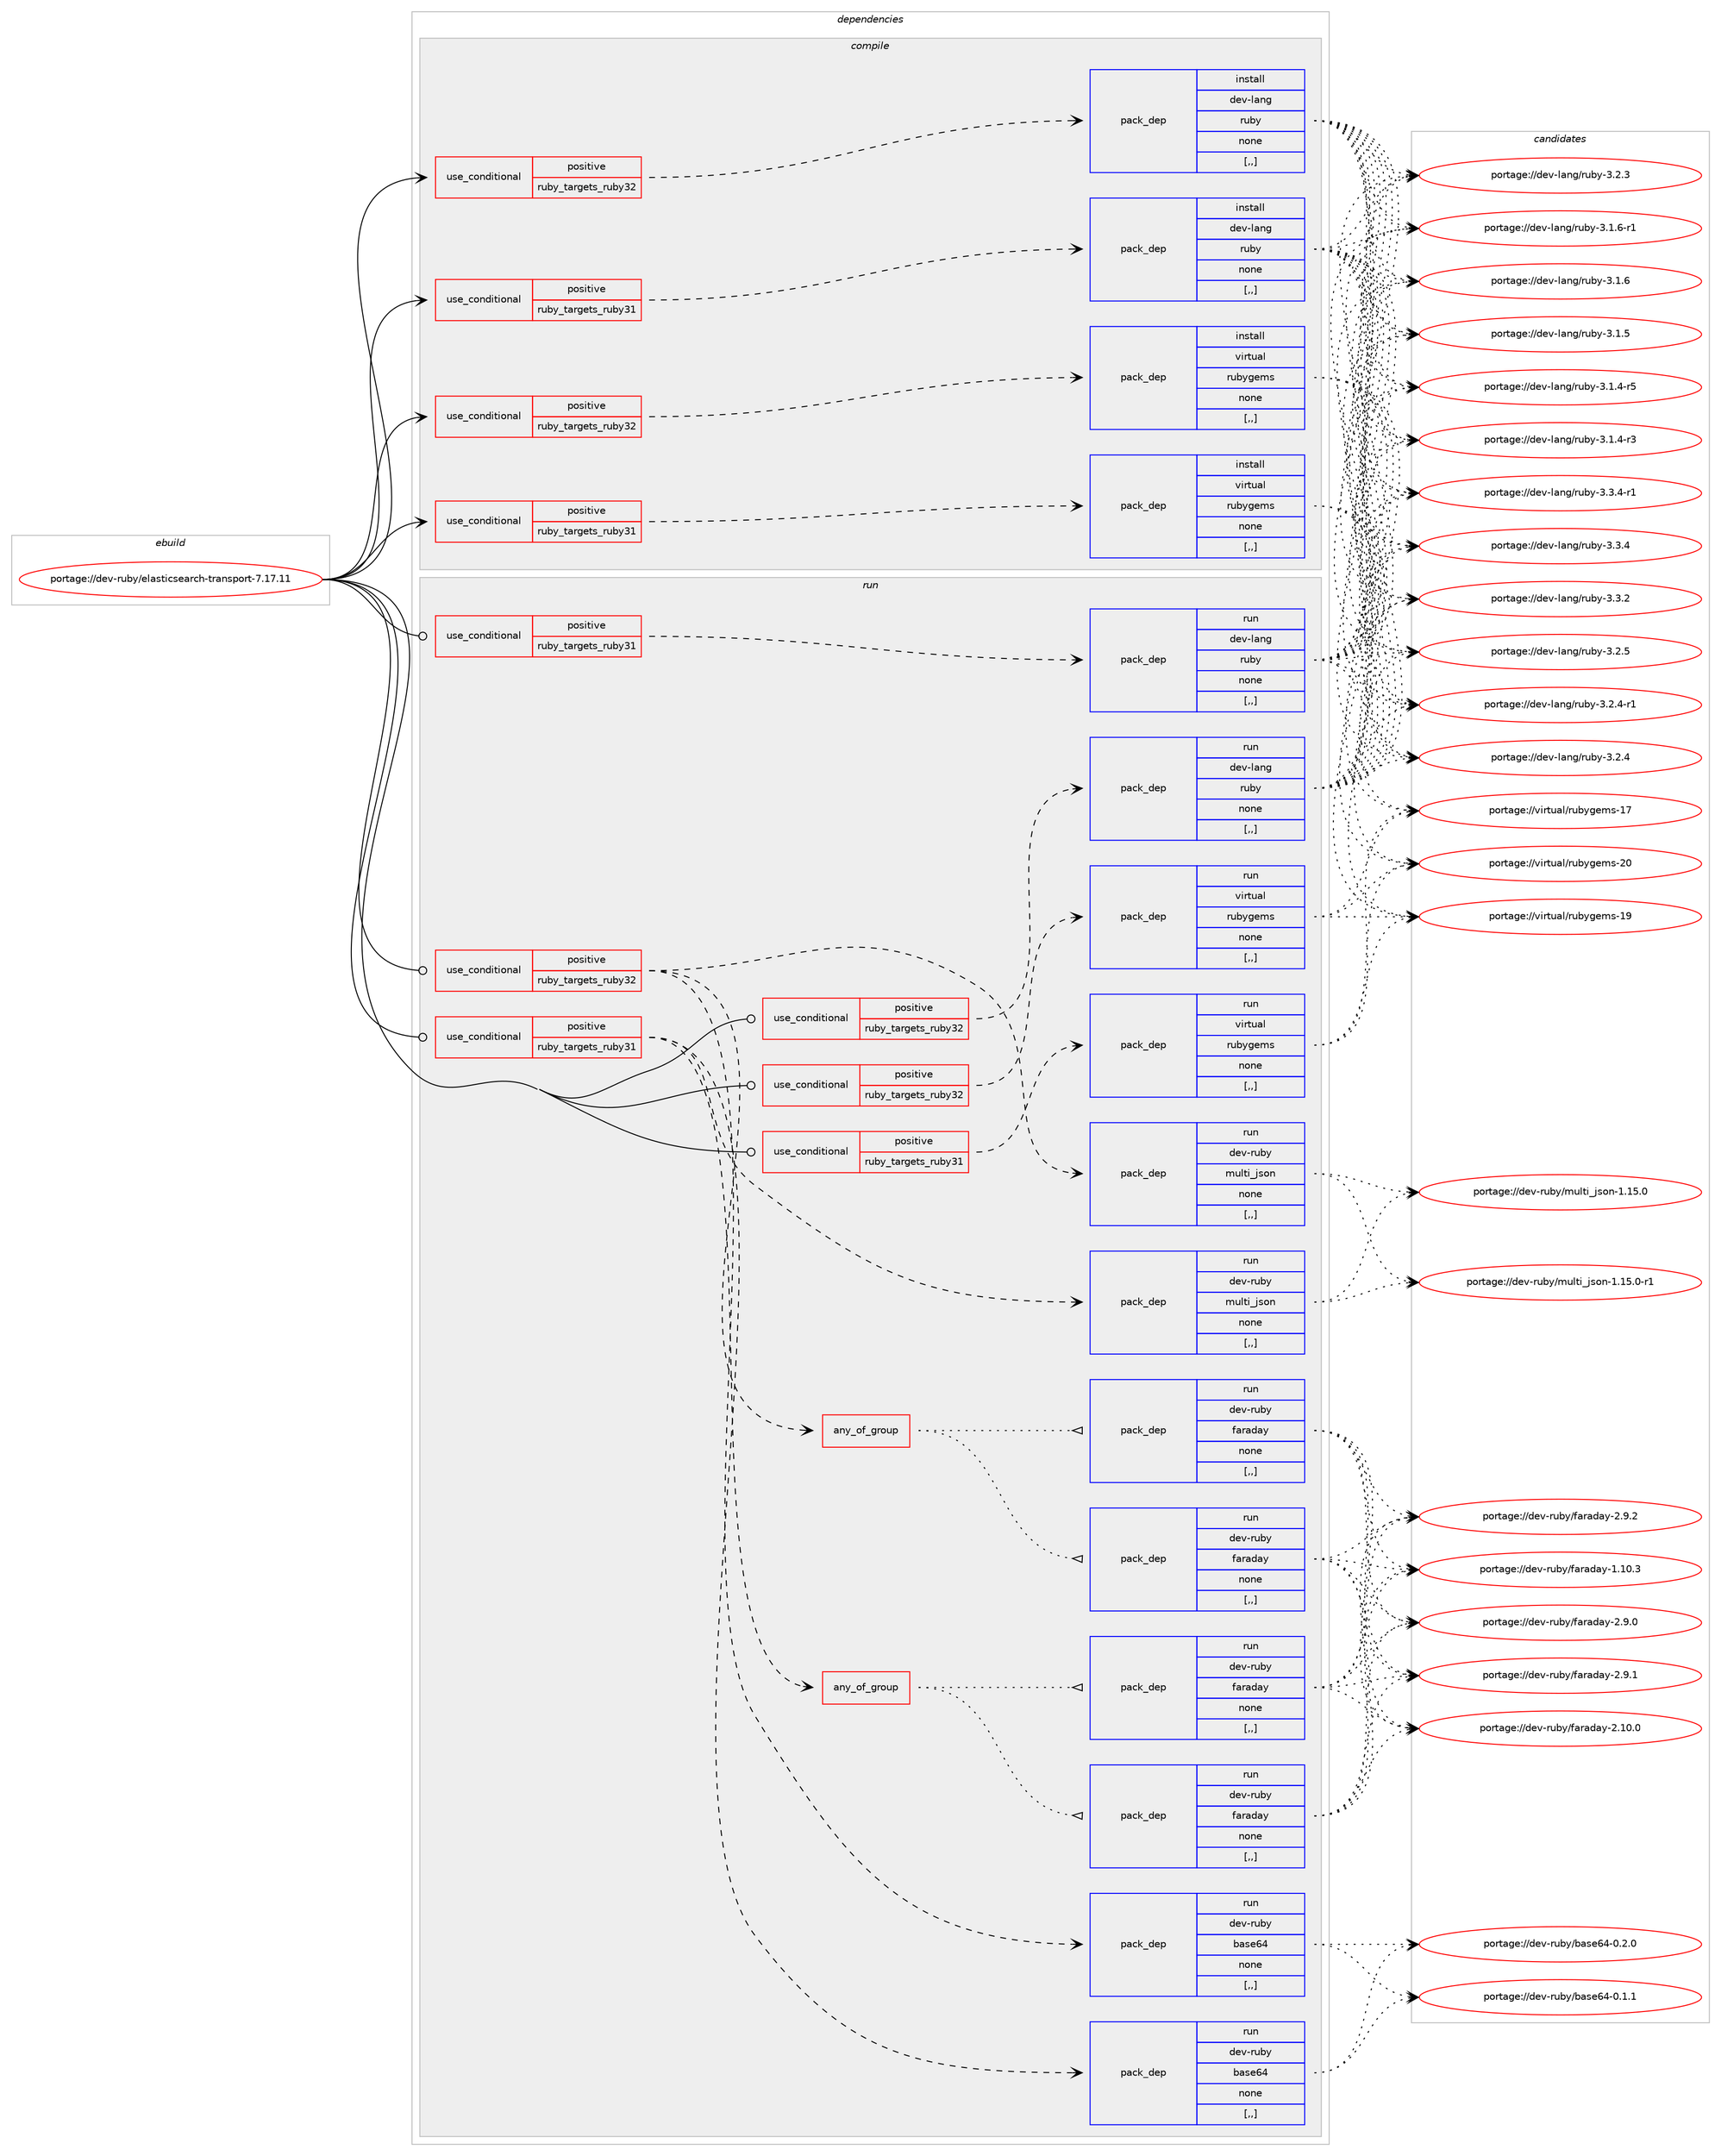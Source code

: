 digraph prolog {

# *************
# Graph options
# *************

newrank=true;
concentrate=true;
compound=true;
graph [rankdir=LR,fontname=Helvetica,fontsize=10,ranksep=1.5];#, ranksep=2.5, nodesep=0.2];
edge  [arrowhead=vee];
node  [fontname=Helvetica,fontsize=10];

# **********
# The ebuild
# **********

subgraph cluster_leftcol {
color=gray;
label=<<i>ebuild</i>>;
id [label="portage://dev-ruby/elasticsearch-transport-7.17.11", color=red, width=4, href="../dev-ruby/elasticsearch-transport-7.17.11.svg"];
}

# ****************
# The dependencies
# ****************

subgraph cluster_midcol {
color=gray;
label=<<i>dependencies</i>>;
subgraph cluster_compile {
fillcolor="#eeeeee";
style=filled;
label=<<i>compile</i>>;
subgraph cond47164 {
dependency182523 [label=<<TABLE BORDER="0" CELLBORDER="1" CELLSPACING="0" CELLPADDING="4"><TR><TD ROWSPAN="3" CELLPADDING="10">use_conditional</TD></TR><TR><TD>positive</TD></TR><TR><TD>ruby_targets_ruby31</TD></TR></TABLE>>, shape=none, color=red];
subgraph pack134051 {
dependency182524 [label=<<TABLE BORDER="0" CELLBORDER="1" CELLSPACING="0" CELLPADDING="4" WIDTH="220"><TR><TD ROWSPAN="6" CELLPADDING="30">pack_dep</TD></TR><TR><TD WIDTH="110">install</TD></TR><TR><TD>dev-lang</TD></TR><TR><TD>ruby</TD></TR><TR><TD>none</TD></TR><TR><TD>[,,]</TD></TR></TABLE>>, shape=none, color=blue];
}
dependency182523:e -> dependency182524:w [weight=20,style="dashed",arrowhead="vee"];
}
id:e -> dependency182523:w [weight=20,style="solid",arrowhead="vee"];
subgraph cond47165 {
dependency182525 [label=<<TABLE BORDER="0" CELLBORDER="1" CELLSPACING="0" CELLPADDING="4"><TR><TD ROWSPAN="3" CELLPADDING="10">use_conditional</TD></TR><TR><TD>positive</TD></TR><TR><TD>ruby_targets_ruby31</TD></TR></TABLE>>, shape=none, color=red];
subgraph pack134052 {
dependency182526 [label=<<TABLE BORDER="0" CELLBORDER="1" CELLSPACING="0" CELLPADDING="4" WIDTH="220"><TR><TD ROWSPAN="6" CELLPADDING="30">pack_dep</TD></TR><TR><TD WIDTH="110">install</TD></TR><TR><TD>virtual</TD></TR><TR><TD>rubygems</TD></TR><TR><TD>none</TD></TR><TR><TD>[,,]</TD></TR></TABLE>>, shape=none, color=blue];
}
dependency182525:e -> dependency182526:w [weight=20,style="dashed",arrowhead="vee"];
}
id:e -> dependency182525:w [weight=20,style="solid",arrowhead="vee"];
subgraph cond47166 {
dependency182527 [label=<<TABLE BORDER="0" CELLBORDER="1" CELLSPACING="0" CELLPADDING="4"><TR><TD ROWSPAN="3" CELLPADDING="10">use_conditional</TD></TR><TR><TD>positive</TD></TR><TR><TD>ruby_targets_ruby32</TD></TR></TABLE>>, shape=none, color=red];
subgraph pack134053 {
dependency182528 [label=<<TABLE BORDER="0" CELLBORDER="1" CELLSPACING="0" CELLPADDING="4" WIDTH="220"><TR><TD ROWSPAN="6" CELLPADDING="30">pack_dep</TD></TR><TR><TD WIDTH="110">install</TD></TR><TR><TD>dev-lang</TD></TR><TR><TD>ruby</TD></TR><TR><TD>none</TD></TR><TR><TD>[,,]</TD></TR></TABLE>>, shape=none, color=blue];
}
dependency182527:e -> dependency182528:w [weight=20,style="dashed",arrowhead="vee"];
}
id:e -> dependency182527:w [weight=20,style="solid",arrowhead="vee"];
subgraph cond47167 {
dependency182529 [label=<<TABLE BORDER="0" CELLBORDER="1" CELLSPACING="0" CELLPADDING="4"><TR><TD ROWSPAN="3" CELLPADDING="10">use_conditional</TD></TR><TR><TD>positive</TD></TR><TR><TD>ruby_targets_ruby32</TD></TR></TABLE>>, shape=none, color=red];
subgraph pack134054 {
dependency182530 [label=<<TABLE BORDER="0" CELLBORDER="1" CELLSPACING="0" CELLPADDING="4" WIDTH="220"><TR><TD ROWSPAN="6" CELLPADDING="30">pack_dep</TD></TR><TR><TD WIDTH="110">install</TD></TR><TR><TD>virtual</TD></TR><TR><TD>rubygems</TD></TR><TR><TD>none</TD></TR><TR><TD>[,,]</TD></TR></TABLE>>, shape=none, color=blue];
}
dependency182529:e -> dependency182530:w [weight=20,style="dashed",arrowhead="vee"];
}
id:e -> dependency182529:w [weight=20,style="solid",arrowhead="vee"];
}
subgraph cluster_compileandrun {
fillcolor="#eeeeee";
style=filled;
label=<<i>compile and run</i>>;
}
subgraph cluster_run {
fillcolor="#eeeeee";
style=filled;
label=<<i>run</i>>;
subgraph cond47168 {
dependency182531 [label=<<TABLE BORDER="0" CELLBORDER="1" CELLSPACING="0" CELLPADDING="4"><TR><TD ROWSPAN="3" CELLPADDING="10">use_conditional</TD></TR><TR><TD>positive</TD></TR><TR><TD>ruby_targets_ruby31</TD></TR></TABLE>>, shape=none, color=red];
subgraph pack134055 {
dependency182532 [label=<<TABLE BORDER="0" CELLBORDER="1" CELLSPACING="0" CELLPADDING="4" WIDTH="220"><TR><TD ROWSPAN="6" CELLPADDING="30">pack_dep</TD></TR><TR><TD WIDTH="110">run</TD></TR><TR><TD>dev-lang</TD></TR><TR><TD>ruby</TD></TR><TR><TD>none</TD></TR><TR><TD>[,,]</TD></TR></TABLE>>, shape=none, color=blue];
}
dependency182531:e -> dependency182532:w [weight=20,style="dashed",arrowhead="vee"];
}
id:e -> dependency182531:w [weight=20,style="solid",arrowhead="odot"];
subgraph cond47169 {
dependency182533 [label=<<TABLE BORDER="0" CELLBORDER="1" CELLSPACING="0" CELLPADDING="4"><TR><TD ROWSPAN="3" CELLPADDING="10">use_conditional</TD></TR><TR><TD>positive</TD></TR><TR><TD>ruby_targets_ruby31</TD></TR></TABLE>>, shape=none, color=red];
subgraph pack134056 {
dependency182534 [label=<<TABLE BORDER="0" CELLBORDER="1" CELLSPACING="0" CELLPADDING="4" WIDTH="220"><TR><TD ROWSPAN="6" CELLPADDING="30">pack_dep</TD></TR><TR><TD WIDTH="110">run</TD></TR><TR><TD>dev-ruby</TD></TR><TR><TD>base64</TD></TR><TR><TD>none</TD></TR><TR><TD>[,,]</TD></TR></TABLE>>, shape=none, color=blue];
}
dependency182533:e -> dependency182534:w [weight=20,style="dashed",arrowhead="vee"];
subgraph any1158 {
dependency182535 [label=<<TABLE BORDER="0" CELLBORDER="1" CELLSPACING="0" CELLPADDING="4"><TR><TD CELLPADDING="10">any_of_group</TD></TR></TABLE>>, shape=none, color=red];subgraph pack134057 {
dependency182536 [label=<<TABLE BORDER="0" CELLBORDER="1" CELLSPACING="0" CELLPADDING="4" WIDTH="220"><TR><TD ROWSPAN="6" CELLPADDING="30">pack_dep</TD></TR><TR><TD WIDTH="110">run</TD></TR><TR><TD>dev-ruby</TD></TR><TR><TD>faraday</TD></TR><TR><TD>none</TD></TR><TR><TD>[,,]</TD></TR></TABLE>>, shape=none, color=blue];
}
dependency182535:e -> dependency182536:w [weight=20,style="dotted",arrowhead="oinv"];
subgraph pack134058 {
dependency182537 [label=<<TABLE BORDER="0" CELLBORDER="1" CELLSPACING="0" CELLPADDING="4" WIDTH="220"><TR><TD ROWSPAN="6" CELLPADDING="30">pack_dep</TD></TR><TR><TD WIDTH="110">run</TD></TR><TR><TD>dev-ruby</TD></TR><TR><TD>faraday</TD></TR><TR><TD>none</TD></TR><TR><TD>[,,]</TD></TR></TABLE>>, shape=none, color=blue];
}
dependency182535:e -> dependency182537:w [weight=20,style="dotted",arrowhead="oinv"];
}
dependency182533:e -> dependency182535:w [weight=20,style="dashed",arrowhead="vee"];
subgraph pack134059 {
dependency182538 [label=<<TABLE BORDER="0" CELLBORDER="1" CELLSPACING="0" CELLPADDING="4" WIDTH="220"><TR><TD ROWSPAN="6" CELLPADDING="30">pack_dep</TD></TR><TR><TD WIDTH="110">run</TD></TR><TR><TD>dev-ruby</TD></TR><TR><TD>multi_json</TD></TR><TR><TD>none</TD></TR><TR><TD>[,,]</TD></TR></TABLE>>, shape=none, color=blue];
}
dependency182533:e -> dependency182538:w [weight=20,style="dashed",arrowhead="vee"];
}
id:e -> dependency182533:w [weight=20,style="solid",arrowhead="odot"];
subgraph cond47170 {
dependency182539 [label=<<TABLE BORDER="0" CELLBORDER="1" CELLSPACING="0" CELLPADDING="4"><TR><TD ROWSPAN="3" CELLPADDING="10">use_conditional</TD></TR><TR><TD>positive</TD></TR><TR><TD>ruby_targets_ruby31</TD></TR></TABLE>>, shape=none, color=red];
subgraph pack134060 {
dependency182540 [label=<<TABLE BORDER="0" CELLBORDER="1" CELLSPACING="0" CELLPADDING="4" WIDTH="220"><TR><TD ROWSPAN="6" CELLPADDING="30">pack_dep</TD></TR><TR><TD WIDTH="110">run</TD></TR><TR><TD>virtual</TD></TR><TR><TD>rubygems</TD></TR><TR><TD>none</TD></TR><TR><TD>[,,]</TD></TR></TABLE>>, shape=none, color=blue];
}
dependency182539:e -> dependency182540:w [weight=20,style="dashed",arrowhead="vee"];
}
id:e -> dependency182539:w [weight=20,style="solid",arrowhead="odot"];
subgraph cond47171 {
dependency182541 [label=<<TABLE BORDER="0" CELLBORDER="1" CELLSPACING="0" CELLPADDING="4"><TR><TD ROWSPAN="3" CELLPADDING="10">use_conditional</TD></TR><TR><TD>positive</TD></TR><TR><TD>ruby_targets_ruby32</TD></TR></TABLE>>, shape=none, color=red];
subgraph pack134061 {
dependency182542 [label=<<TABLE BORDER="0" CELLBORDER="1" CELLSPACING="0" CELLPADDING="4" WIDTH="220"><TR><TD ROWSPAN="6" CELLPADDING="30">pack_dep</TD></TR><TR><TD WIDTH="110">run</TD></TR><TR><TD>dev-lang</TD></TR><TR><TD>ruby</TD></TR><TR><TD>none</TD></TR><TR><TD>[,,]</TD></TR></TABLE>>, shape=none, color=blue];
}
dependency182541:e -> dependency182542:w [weight=20,style="dashed",arrowhead="vee"];
}
id:e -> dependency182541:w [weight=20,style="solid",arrowhead="odot"];
subgraph cond47172 {
dependency182543 [label=<<TABLE BORDER="0" CELLBORDER="1" CELLSPACING="0" CELLPADDING="4"><TR><TD ROWSPAN="3" CELLPADDING="10">use_conditional</TD></TR><TR><TD>positive</TD></TR><TR><TD>ruby_targets_ruby32</TD></TR></TABLE>>, shape=none, color=red];
subgraph pack134062 {
dependency182544 [label=<<TABLE BORDER="0" CELLBORDER="1" CELLSPACING="0" CELLPADDING="4" WIDTH="220"><TR><TD ROWSPAN="6" CELLPADDING="30">pack_dep</TD></TR><TR><TD WIDTH="110">run</TD></TR><TR><TD>dev-ruby</TD></TR><TR><TD>base64</TD></TR><TR><TD>none</TD></TR><TR><TD>[,,]</TD></TR></TABLE>>, shape=none, color=blue];
}
dependency182543:e -> dependency182544:w [weight=20,style="dashed",arrowhead="vee"];
subgraph any1159 {
dependency182545 [label=<<TABLE BORDER="0" CELLBORDER="1" CELLSPACING="0" CELLPADDING="4"><TR><TD CELLPADDING="10">any_of_group</TD></TR></TABLE>>, shape=none, color=red];subgraph pack134063 {
dependency182546 [label=<<TABLE BORDER="0" CELLBORDER="1" CELLSPACING="0" CELLPADDING="4" WIDTH="220"><TR><TD ROWSPAN="6" CELLPADDING="30">pack_dep</TD></TR><TR><TD WIDTH="110">run</TD></TR><TR><TD>dev-ruby</TD></TR><TR><TD>faraday</TD></TR><TR><TD>none</TD></TR><TR><TD>[,,]</TD></TR></TABLE>>, shape=none, color=blue];
}
dependency182545:e -> dependency182546:w [weight=20,style="dotted",arrowhead="oinv"];
subgraph pack134064 {
dependency182547 [label=<<TABLE BORDER="0" CELLBORDER="1" CELLSPACING="0" CELLPADDING="4" WIDTH="220"><TR><TD ROWSPAN="6" CELLPADDING="30">pack_dep</TD></TR><TR><TD WIDTH="110">run</TD></TR><TR><TD>dev-ruby</TD></TR><TR><TD>faraday</TD></TR><TR><TD>none</TD></TR><TR><TD>[,,]</TD></TR></TABLE>>, shape=none, color=blue];
}
dependency182545:e -> dependency182547:w [weight=20,style="dotted",arrowhead="oinv"];
}
dependency182543:e -> dependency182545:w [weight=20,style="dashed",arrowhead="vee"];
subgraph pack134065 {
dependency182548 [label=<<TABLE BORDER="0" CELLBORDER="1" CELLSPACING="0" CELLPADDING="4" WIDTH="220"><TR><TD ROWSPAN="6" CELLPADDING="30">pack_dep</TD></TR><TR><TD WIDTH="110">run</TD></TR><TR><TD>dev-ruby</TD></TR><TR><TD>multi_json</TD></TR><TR><TD>none</TD></TR><TR><TD>[,,]</TD></TR></TABLE>>, shape=none, color=blue];
}
dependency182543:e -> dependency182548:w [weight=20,style="dashed",arrowhead="vee"];
}
id:e -> dependency182543:w [weight=20,style="solid",arrowhead="odot"];
subgraph cond47173 {
dependency182549 [label=<<TABLE BORDER="0" CELLBORDER="1" CELLSPACING="0" CELLPADDING="4"><TR><TD ROWSPAN="3" CELLPADDING="10">use_conditional</TD></TR><TR><TD>positive</TD></TR><TR><TD>ruby_targets_ruby32</TD></TR></TABLE>>, shape=none, color=red];
subgraph pack134066 {
dependency182550 [label=<<TABLE BORDER="0" CELLBORDER="1" CELLSPACING="0" CELLPADDING="4" WIDTH="220"><TR><TD ROWSPAN="6" CELLPADDING="30">pack_dep</TD></TR><TR><TD WIDTH="110">run</TD></TR><TR><TD>virtual</TD></TR><TR><TD>rubygems</TD></TR><TR><TD>none</TD></TR><TR><TD>[,,]</TD></TR></TABLE>>, shape=none, color=blue];
}
dependency182549:e -> dependency182550:w [weight=20,style="dashed",arrowhead="vee"];
}
id:e -> dependency182549:w [weight=20,style="solid",arrowhead="odot"];
}
}

# **************
# The candidates
# **************

subgraph cluster_choices {
rank=same;
color=gray;
label=<<i>candidates</i>>;

subgraph choice134051 {
color=black;
nodesep=1;
choice100101118451089711010347114117981214551465146524511449 [label="portage://dev-lang/ruby-3.3.4-r1", color=red, width=4,href="../dev-lang/ruby-3.3.4-r1.svg"];
choice10010111845108971101034711411798121455146514652 [label="portage://dev-lang/ruby-3.3.4", color=red, width=4,href="../dev-lang/ruby-3.3.4.svg"];
choice10010111845108971101034711411798121455146514650 [label="portage://dev-lang/ruby-3.3.2", color=red, width=4,href="../dev-lang/ruby-3.3.2.svg"];
choice10010111845108971101034711411798121455146504653 [label="portage://dev-lang/ruby-3.2.5", color=red, width=4,href="../dev-lang/ruby-3.2.5.svg"];
choice100101118451089711010347114117981214551465046524511449 [label="portage://dev-lang/ruby-3.2.4-r1", color=red, width=4,href="../dev-lang/ruby-3.2.4-r1.svg"];
choice10010111845108971101034711411798121455146504652 [label="portage://dev-lang/ruby-3.2.4", color=red, width=4,href="../dev-lang/ruby-3.2.4.svg"];
choice10010111845108971101034711411798121455146504651 [label="portage://dev-lang/ruby-3.2.3", color=red, width=4,href="../dev-lang/ruby-3.2.3.svg"];
choice100101118451089711010347114117981214551464946544511449 [label="portage://dev-lang/ruby-3.1.6-r1", color=red, width=4,href="../dev-lang/ruby-3.1.6-r1.svg"];
choice10010111845108971101034711411798121455146494654 [label="portage://dev-lang/ruby-3.1.6", color=red, width=4,href="../dev-lang/ruby-3.1.6.svg"];
choice10010111845108971101034711411798121455146494653 [label="portage://dev-lang/ruby-3.1.5", color=red, width=4,href="../dev-lang/ruby-3.1.5.svg"];
choice100101118451089711010347114117981214551464946524511453 [label="portage://dev-lang/ruby-3.1.4-r5", color=red, width=4,href="../dev-lang/ruby-3.1.4-r5.svg"];
choice100101118451089711010347114117981214551464946524511451 [label="portage://dev-lang/ruby-3.1.4-r3", color=red, width=4,href="../dev-lang/ruby-3.1.4-r3.svg"];
dependency182524:e -> choice100101118451089711010347114117981214551465146524511449:w [style=dotted,weight="100"];
dependency182524:e -> choice10010111845108971101034711411798121455146514652:w [style=dotted,weight="100"];
dependency182524:e -> choice10010111845108971101034711411798121455146514650:w [style=dotted,weight="100"];
dependency182524:e -> choice10010111845108971101034711411798121455146504653:w [style=dotted,weight="100"];
dependency182524:e -> choice100101118451089711010347114117981214551465046524511449:w [style=dotted,weight="100"];
dependency182524:e -> choice10010111845108971101034711411798121455146504652:w [style=dotted,weight="100"];
dependency182524:e -> choice10010111845108971101034711411798121455146504651:w [style=dotted,weight="100"];
dependency182524:e -> choice100101118451089711010347114117981214551464946544511449:w [style=dotted,weight="100"];
dependency182524:e -> choice10010111845108971101034711411798121455146494654:w [style=dotted,weight="100"];
dependency182524:e -> choice10010111845108971101034711411798121455146494653:w [style=dotted,weight="100"];
dependency182524:e -> choice100101118451089711010347114117981214551464946524511453:w [style=dotted,weight="100"];
dependency182524:e -> choice100101118451089711010347114117981214551464946524511451:w [style=dotted,weight="100"];
}
subgraph choice134052 {
color=black;
nodesep=1;
choice118105114116117971084711411798121103101109115455048 [label="portage://virtual/rubygems-20", color=red, width=4,href="../virtual/rubygems-20.svg"];
choice118105114116117971084711411798121103101109115454957 [label="portage://virtual/rubygems-19", color=red, width=4,href="../virtual/rubygems-19.svg"];
choice118105114116117971084711411798121103101109115454955 [label="portage://virtual/rubygems-17", color=red, width=4,href="../virtual/rubygems-17.svg"];
dependency182526:e -> choice118105114116117971084711411798121103101109115455048:w [style=dotted,weight="100"];
dependency182526:e -> choice118105114116117971084711411798121103101109115454957:w [style=dotted,weight="100"];
dependency182526:e -> choice118105114116117971084711411798121103101109115454955:w [style=dotted,weight="100"];
}
subgraph choice134053 {
color=black;
nodesep=1;
choice100101118451089711010347114117981214551465146524511449 [label="portage://dev-lang/ruby-3.3.4-r1", color=red, width=4,href="../dev-lang/ruby-3.3.4-r1.svg"];
choice10010111845108971101034711411798121455146514652 [label="portage://dev-lang/ruby-3.3.4", color=red, width=4,href="../dev-lang/ruby-3.3.4.svg"];
choice10010111845108971101034711411798121455146514650 [label="portage://dev-lang/ruby-3.3.2", color=red, width=4,href="../dev-lang/ruby-3.3.2.svg"];
choice10010111845108971101034711411798121455146504653 [label="portage://dev-lang/ruby-3.2.5", color=red, width=4,href="../dev-lang/ruby-3.2.5.svg"];
choice100101118451089711010347114117981214551465046524511449 [label="portage://dev-lang/ruby-3.2.4-r1", color=red, width=4,href="../dev-lang/ruby-3.2.4-r1.svg"];
choice10010111845108971101034711411798121455146504652 [label="portage://dev-lang/ruby-3.2.4", color=red, width=4,href="../dev-lang/ruby-3.2.4.svg"];
choice10010111845108971101034711411798121455146504651 [label="portage://dev-lang/ruby-3.2.3", color=red, width=4,href="../dev-lang/ruby-3.2.3.svg"];
choice100101118451089711010347114117981214551464946544511449 [label="portage://dev-lang/ruby-3.1.6-r1", color=red, width=4,href="../dev-lang/ruby-3.1.6-r1.svg"];
choice10010111845108971101034711411798121455146494654 [label="portage://dev-lang/ruby-3.1.6", color=red, width=4,href="../dev-lang/ruby-3.1.6.svg"];
choice10010111845108971101034711411798121455146494653 [label="portage://dev-lang/ruby-3.1.5", color=red, width=4,href="../dev-lang/ruby-3.1.5.svg"];
choice100101118451089711010347114117981214551464946524511453 [label="portage://dev-lang/ruby-3.1.4-r5", color=red, width=4,href="../dev-lang/ruby-3.1.4-r5.svg"];
choice100101118451089711010347114117981214551464946524511451 [label="portage://dev-lang/ruby-3.1.4-r3", color=red, width=4,href="../dev-lang/ruby-3.1.4-r3.svg"];
dependency182528:e -> choice100101118451089711010347114117981214551465146524511449:w [style=dotted,weight="100"];
dependency182528:e -> choice10010111845108971101034711411798121455146514652:w [style=dotted,weight="100"];
dependency182528:e -> choice10010111845108971101034711411798121455146514650:w [style=dotted,weight="100"];
dependency182528:e -> choice10010111845108971101034711411798121455146504653:w [style=dotted,weight="100"];
dependency182528:e -> choice100101118451089711010347114117981214551465046524511449:w [style=dotted,weight="100"];
dependency182528:e -> choice10010111845108971101034711411798121455146504652:w [style=dotted,weight="100"];
dependency182528:e -> choice10010111845108971101034711411798121455146504651:w [style=dotted,weight="100"];
dependency182528:e -> choice100101118451089711010347114117981214551464946544511449:w [style=dotted,weight="100"];
dependency182528:e -> choice10010111845108971101034711411798121455146494654:w [style=dotted,weight="100"];
dependency182528:e -> choice10010111845108971101034711411798121455146494653:w [style=dotted,weight="100"];
dependency182528:e -> choice100101118451089711010347114117981214551464946524511453:w [style=dotted,weight="100"];
dependency182528:e -> choice100101118451089711010347114117981214551464946524511451:w [style=dotted,weight="100"];
}
subgraph choice134054 {
color=black;
nodesep=1;
choice118105114116117971084711411798121103101109115455048 [label="portage://virtual/rubygems-20", color=red, width=4,href="../virtual/rubygems-20.svg"];
choice118105114116117971084711411798121103101109115454957 [label="portage://virtual/rubygems-19", color=red, width=4,href="../virtual/rubygems-19.svg"];
choice118105114116117971084711411798121103101109115454955 [label="portage://virtual/rubygems-17", color=red, width=4,href="../virtual/rubygems-17.svg"];
dependency182530:e -> choice118105114116117971084711411798121103101109115455048:w [style=dotted,weight="100"];
dependency182530:e -> choice118105114116117971084711411798121103101109115454957:w [style=dotted,weight="100"];
dependency182530:e -> choice118105114116117971084711411798121103101109115454955:w [style=dotted,weight="100"];
}
subgraph choice134055 {
color=black;
nodesep=1;
choice100101118451089711010347114117981214551465146524511449 [label="portage://dev-lang/ruby-3.3.4-r1", color=red, width=4,href="../dev-lang/ruby-3.3.4-r1.svg"];
choice10010111845108971101034711411798121455146514652 [label="portage://dev-lang/ruby-3.3.4", color=red, width=4,href="../dev-lang/ruby-3.3.4.svg"];
choice10010111845108971101034711411798121455146514650 [label="portage://dev-lang/ruby-3.3.2", color=red, width=4,href="../dev-lang/ruby-3.3.2.svg"];
choice10010111845108971101034711411798121455146504653 [label="portage://dev-lang/ruby-3.2.5", color=red, width=4,href="../dev-lang/ruby-3.2.5.svg"];
choice100101118451089711010347114117981214551465046524511449 [label="portage://dev-lang/ruby-3.2.4-r1", color=red, width=4,href="../dev-lang/ruby-3.2.4-r1.svg"];
choice10010111845108971101034711411798121455146504652 [label="portage://dev-lang/ruby-3.2.4", color=red, width=4,href="../dev-lang/ruby-3.2.4.svg"];
choice10010111845108971101034711411798121455146504651 [label="portage://dev-lang/ruby-3.2.3", color=red, width=4,href="../dev-lang/ruby-3.2.3.svg"];
choice100101118451089711010347114117981214551464946544511449 [label="portage://dev-lang/ruby-3.1.6-r1", color=red, width=4,href="../dev-lang/ruby-3.1.6-r1.svg"];
choice10010111845108971101034711411798121455146494654 [label="portage://dev-lang/ruby-3.1.6", color=red, width=4,href="../dev-lang/ruby-3.1.6.svg"];
choice10010111845108971101034711411798121455146494653 [label="portage://dev-lang/ruby-3.1.5", color=red, width=4,href="../dev-lang/ruby-3.1.5.svg"];
choice100101118451089711010347114117981214551464946524511453 [label="portage://dev-lang/ruby-3.1.4-r5", color=red, width=4,href="../dev-lang/ruby-3.1.4-r5.svg"];
choice100101118451089711010347114117981214551464946524511451 [label="portage://dev-lang/ruby-3.1.4-r3", color=red, width=4,href="../dev-lang/ruby-3.1.4-r3.svg"];
dependency182532:e -> choice100101118451089711010347114117981214551465146524511449:w [style=dotted,weight="100"];
dependency182532:e -> choice10010111845108971101034711411798121455146514652:w [style=dotted,weight="100"];
dependency182532:e -> choice10010111845108971101034711411798121455146514650:w [style=dotted,weight="100"];
dependency182532:e -> choice10010111845108971101034711411798121455146504653:w [style=dotted,weight="100"];
dependency182532:e -> choice100101118451089711010347114117981214551465046524511449:w [style=dotted,weight="100"];
dependency182532:e -> choice10010111845108971101034711411798121455146504652:w [style=dotted,weight="100"];
dependency182532:e -> choice10010111845108971101034711411798121455146504651:w [style=dotted,weight="100"];
dependency182532:e -> choice100101118451089711010347114117981214551464946544511449:w [style=dotted,weight="100"];
dependency182532:e -> choice10010111845108971101034711411798121455146494654:w [style=dotted,weight="100"];
dependency182532:e -> choice10010111845108971101034711411798121455146494653:w [style=dotted,weight="100"];
dependency182532:e -> choice100101118451089711010347114117981214551464946524511453:w [style=dotted,weight="100"];
dependency182532:e -> choice100101118451089711010347114117981214551464946524511451:w [style=dotted,weight="100"];
}
subgraph choice134056 {
color=black;
nodesep=1;
choice10010111845114117981214798971151015452454846504648 [label="portage://dev-ruby/base64-0.2.0", color=red, width=4,href="../dev-ruby/base64-0.2.0.svg"];
choice10010111845114117981214798971151015452454846494649 [label="portage://dev-ruby/base64-0.1.1", color=red, width=4,href="../dev-ruby/base64-0.1.1.svg"];
dependency182534:e -> choice10010111845114117981214798971151015452454846504648:w [style=dotted,weight="100"];
dependency182534:e -> choice10010111845114117981214798971151015452454846494649:w [style=dotted,weight="100"];
}
subgraph choice134057 {
color=black;
nodesep=1;
choice10010111845114117981214710297114971009712145504649484648 [label="portage://dev-ruby/faraday-2.10.0", color=red, width=4,href="../dev-ruby/faraday-2.10.0.svg"];
choice100101118451141179812147102971149710097121455046574650 [label="portage://dev-ruby/faraday-2.9.2", color=red, width=4,href="../dev-ruby/faraday-2.9.2.svg"];
choice100101118451141179812147102971149710097121455046574649 [label="portage://dev-ruby/faraday-2.9.1", color=red, width=4,href="../dev-ruby/faraday-2.9.1.svg"];
choice100101118451141179812147102971149710097121455046574648 [label="portage://dev-ruby/faraday-2.9.0", color=red, width=4,href="../dev-ruby/faraday-2.9.0.svg"];
choice10010111845114117981214710297114971009712145494649484651 [label="portage://dev-ruby/faraday-1.10.3", color=red, width=4,href="../dev-ruby/faraday-1.10.3.svg"];
dependency182536:e -> choice10010111845114117981214710297114971009712145504649484648:w [style=dotted,weight="100"];
dependency182536:e -> choice100101118451141179812147102971149710097121455046574650:w [style=dotted,weight="100"];
dependency182536:e -> choice100101118451141179812147102971149710097121455046574649:w [style=dotted,weight="100"];
dependency182536:e -> choice100101118451141179812147102971149710097121455046574648:w [style=dotted,weight="100"];
dependency182536:e -> choice10010111845114117981214710297114971009712145494649484651:w [style=dotted,weight="100"];
}
subgraph choice134058 {
color=black;
nodesep=1;
choice10010111845114117981214710297114971009712145504649484648 [label="portage://dev-ruby/faraday-2.10.0", color=red, width=4,href="../dev-ruby/faraday-2.10.0.svg"];
choice100101118451141179812147102971149710097121455046574650 [label="portage://dev-ruby/faraday-2.9.2", color=red, width=4,href="../dev-ruby/faraday-2.9.2.svg"];
choice100101118451141179812147102971149710097121455046574649 [label="portage://dev-ruby/faraday-2.9.1", color=red, width=4,href="../dev-ruby/faraday-2.9.1.svg"];
choice100101118451141179812147102971149710097121455046574648 [label="portage://dev-ruby/faraday-2.9.0", color=red, width=4,href="../dev-ruby/faraday-2.9.0.svg"];
choice10010111845114117981214710297114971009712145494649484651 [label="portage://dev-ruby/faraday-1.10.3", color=red, width=4,href="../dev-ruby/faraday-1.10.3.svg"];
dependency182537:e -> choice10010111845114117981214710297114971009712145504649484648:w [style=dotted,weight="100"];
dependency182537:e -> choice100101118451141179812147102971149710097121455046574650:w [style=dotted,weight="100"];
dependency182537:e -> choice100101118451141179812147102971149710097121455046574649:w [style=dotted,weight="100"];
dependency182537:e -> choice100101118451141179812147102971149710097121455046574648:w [style=dotted,weight="100"];
dependency182537:e -> choice10010111845114117981214710297114971009712145494649484651:w [style=dotted,weight="100"];
}
subgraph choice134059 {
color=black;
nodesep=1;
choice10010111845114117981214710911710811610595106115111110454946495346484511449 [label="portage://dev-ruby/multi_json-1.15.0-r1", color=red, width=4,href="../dev-ruby/multi_json-1.15.0-r1.svg"];
choice1001011184511411798121471091171081161059510611511111045494649534648 [label="portage://dev-ruby/multi_json-1.15.0", color=red, width=4,href="../dev-ruby/multi_json-1.15.0.svg"];
dependency182538:e -> choice10010111845114117981214710911710811610595106115111110454946495346484511449:w [style=dotted,weight="100"];
dependency182538:e -> choice1001011184511411798121471091171081161059510611511111045494649534648:w [style=dotted,weight="100"];
}
subgraph choice134060 {
color=black;
nodesep=1;
choice118105114116117971084711411798121103101109115455048 [label="portage://virtual/rubygems-20", color=red, width=4,href="../virtual/rubygems-20.svg"];
choice118105114116117971084711411798121103101109115454957 [label="portage://virtual/rubygems-19", color=red, width=4,href="../virtual/rubygems-19.svg"];
choice118105114116117971084711411798121103101109115454955 [label="portage://virtual/rubygems-17", color=red, width=4,href="../virtual/rubygems-17.svg"];
dependency182540:e -> choice118105114116117971084711411798121103101109115455048:w [style=dotted,weight="100"];
dependency182540:e -> choice118105114116117971084711411798121103101109115454957:w [style=dotted,weight="100"];
dependency182540:e -> choice118105114116117971084711411798121103101109115454955:w [style=dotted,weight="100"];
}
subgraph choice134061 {
color=black;
nodesep=1;
choice100101118451089711010347114117981214551465146524511449 [label="portage://dev-lang/ruby-3.3.4-r1", color=red, width=4,href="../dev-lang/ruby-3.3.4-r1.svg"];
choice10010111845108971101034711411798121455146514652 [label="portage://dev-lang/ruby-3.3.4", color=red, width=4,href="../dev-lang/ruby-3.3.4.svg"];
choice10010111845108971101034711411798121455146514650 [label="portage://dev-lang/ruby-3.3.2", color=red, width=4,href="../dev-lang/ruby-3.3.2.svg"];
choice10010111845108971101034711411798121455146504653 [label="portage://dev-lang/ruby-3.2.5", color=red, width=4,href="../dev-lang/ruby-3.2.5.svg"];
choice100101118451089711010347114117981214551465046524511449 [label="portage://dev-lang/ruby-3.2.4-r1", color=red, width=4,href="../dev-lang/ruby-3.2.4-r1.svg"];
choice10010111845108971101034711411798121455146504652 [label="portage://dev-lang/ruby-3.2.4", color=red, width=4,href="../dev-lang/ruby-3.2.4.svg"];
choice10010111845108971101034711411798121455146504651 [label="portage://dev-lang/ruby-3.2.3", color=red, width=4,href="../dev-lang/ruby-3.2.3.svg"];
choice100101118451089711010347114117981214551464946544511449 [label="portage://dev-lang/ruby-3.1.6-r1", color=red, width=4,href="../dev-lang/ruby-3.1.6-r1.svg"];
choice10010111845108971101034711411798121455146494654 [label="portage://dev-lang/ruby-3.1.6", color=red, width=4,href="../dev-lang/ruby-3.1.6.svg"];
choice10010111845108971101034711411798121455146494653 [label="portage://dev-lang/ruby-3.1.5", color=red, width=4,href="../dev-lang/ruby-3.1.5.svg"];
choice100101118451089711010347114117981214551464946524511453 [label="portage://dev-lang/ruby-3.1.4-r5", color=red, width=4,href="../dev-lang/ruby-3.1.4-r5.svg"];
choice100101118451089711010347114117981214551464946524511451 [label="portage://dev-lang/ruby-3.1.4-r3", color=red, width=4,href="../dev-lang/ruby-3.1.4-r3.svg"];
dependency182542:e -> choice100101118451089711010347114117981214551465146524511449:w [style=dotted,weight="100"];
dependency182542:e -> choice10010111845108971101034711411798121455146514652:w [style=dotted,weight="100"];
dependency182542:e -> choice10010111845108971101034711411798121455146514650:w [style=dotted,weight="100"];
dependency182542:e -> choice10010111845108971101034711411798121455146504653:w [style=dotted,weight="100"];
dependency182542:e -> choice100101118451089711010347114117981214551465046524511449:w [style=dotted,weight="100"];
dependency182542:e -> choice10010111845108971101034711411798121455146504652:w [style=dotted,weight="100"];
dependency182542:e -> choice10010111845108971101034711411798121455146504651:w [style=dotted,weight="100"];
dependency182542:e -> choice100101118451089711010347114117981214551464946544511449:w [style=dotted,weight="100"];
dependency182542:e -> choice10010111845108971101034711411798121455146494654:w [style=dotted,weight="100"];
dependency182542:e -> choice10010111845108971101034711411798121455146494653:w [style=dotted,weight="100"];
dependency182542:e -> choice100101118451089711010347114117981214551464946524511453:w [style=dotted,weight="100"];
dependency182542:e -> choice100101118451089711010347114117981214551464946524511451:w [style=dotted,weight="100"];
}
subgraph choice134062 {
color=black;
nodesep=1;
choice10010111845114117981214798971151015452454846504648 [label="portage://dev-ruby/base64-0.2.0", color=red, width=4,href="../dev-ruby/base64-0.2.0.svg"];
choice10010111845114117981214798971151015452454846494649 [label="portage://dev-ruby/base64-0.1.1", color=red, width=4,href="../dev-ruby/base64-0.1.1.svg"];
dependency182544:e -> choice10010111845114117981214798971151015452454846504648:w [style=dotted,weight="100"];
dependency182544:e -> choice10010111845114117981214798971151015452454846494649:w [style=dotted,weight="100"];
}
subgraph choice134063 {
color=black;
nodesep=1;
choice10010111845114117981214710297114971009712145504649484648 [label="portage://dev-ruby/faraday-2.10.0", color=red, width=4,href="../dev-ruby/faraday-2.10.0.svg"];
choice100101118451141179812147102971149710097121455046574650 [label="portage://dev-ruby/faraday-2.9.2", color=red, width=4,href="../dev-ruby/faraday-2.9.2.svg"];
choice100101118451141179812147102971149710097121455046574649 [label="portage://dev-ruby/faraday-2.9.1", color=red, width=4,href="../dev-ruby/faraday-2.9.1.svg"];
choice100101118451141179812147102971149710097121455046574648 [label="portage://dev-ruby/faraday-2.9.0", color=red, width=4,href="../dev-ruby/faraday-2.9.0.svg"];
choice10010111845114117981214710297114971009712145494649484651 [label="portage://dev-ruby/faraday-1.10.3", color=red, width=4,href="../dev-ruby/faraday-1.10.3.svg"];
dependency182546:e -> choice10010111845114117981214710297114971009712145504649484648:w [style=dotted,weight="100"];
dependency182546:e -> choice100101118451141179812147102971149710097121455046574650:w [style=dotted,weight="100"];
dependency182546:e -> choice100101118451141179812147102971149710097121455046574649:w [style=dotted,weight="100"];
dependency182546:e -> choice100101118451141179812147102971149710097121455046574648:w [style=dotted,weight="100"];
dependency182546:e -> choice10010111845114117981214710297114971009712145494649484651:w [style=dotted,weight="100"];
}
subgraph choice134064 {
color=black;
nodesep=1;
choice10010111845114117981214710297114971009712145504649484648 [label="portage://dev-ruby/faraday-2.10.0", color=red, width=4,href="../dev-ruby/faraday-2.10.0.svg"];
choice100101118451141179812147102971149710097121455046574650 [label="portage://dev-ruby/faraday-2.9.2", color=red, width=4,href="../dev-ruby/faraday-2.9.2.svg"];
choice100101118451141179812147102971149710097121455046574649 [label="portage://dev-ruby/faraday-2.9.1", color=red, width=4,href="../dev-ruby/faraday-2.9.1.svg"];
choice100101118451141179812147102971149710097121455046574648 [label="portage://dev-ruby/faraday-2.9.0", color=red, width=4,href="../dev-ruby/faraday-2.9.0.svg"];
choice10010111845114117981214710297114971009712145494649484651 [label="portage://dev-ruby/faraday-1.10.3", color=red, width=4,href="../dev-ruby/faraday-1.10.3.svg"];
dependency182547:e -> choice10010111845114117981214710297114971009712145504649484648:w [style=dotted,weight="100"];
dependency182547:e -> choice100101118451141179812147102971149710097121455046574650:w [style=dotted,weight="100"];
dependency182547:e -> choice100101118451141179812147102971149710097121455046574649:w [style=dotted,weight="100"];
dependency182547:e -> choice100101118451141179812147102971149710097121455046574648:w [style=dotted,weight="100"];
dependency182547:e -> choice10010111845114117981214710297114971009712145494649484651:w [style=dotted,weight="100"];
}
subgraph choice134065 {
color=black;
nodesep=1;
choice10010111845114117981214710911710811610595106115111110454946495346484511449 [label="portage://dev-ruby/multi_json-1.15.0-r1", color=red, width=4,href="../dev-ruby/multi_json-1.15.0-r1.svg"];
choice1001011184511411798121471091171081161059510611511111045494649534648 [label="portage://dev-ruby/multi_json-1.15.0", color=red, width=4,href="../dev-ruby/multi_json-1.15.0.svg"];
dependency182548:e -> choice10010111845114117981214710911710811610595106115111110454946495346484511449:w [style=dotted,weight="100"];
dependency182548:e -> choice1001011184511411798121471091171081161059510611511111045494649534648:w [style=dotted,weight="100"];
}
subgraph choice134066 {
color=black;
nodesep=1;
choice118105114116117971084711411798121103101109115455048 [label="portage://virtual/rubygems-20", color=red, width=4,href="../virtual/rubygems-20.svg"];
choice118105114116117971084711411798121103101109115454957 [label="portage://virtual/rubygems-19", color=red, width=4,href="../virtual/rubygems-19.svg"];
choice118105114116117971084711411798121103101109115454955 [label="portage://virtual/rubygems-17", color=red, width=4,href="../virtual/rubygems-17.svg"];
dependency182550:e -> choice118105114116117971084711411798121103101109115455048:w [style=dotted,weight="100"];
dependency182550:e -> choice118105114116117971084711411798121103101109115454957:w [style=dotted,weight="100"];
dependency182550:e -> choice118105114116117971084711411798121103101109115454955:w [style=dotted,weight="100"];
}
}

}
